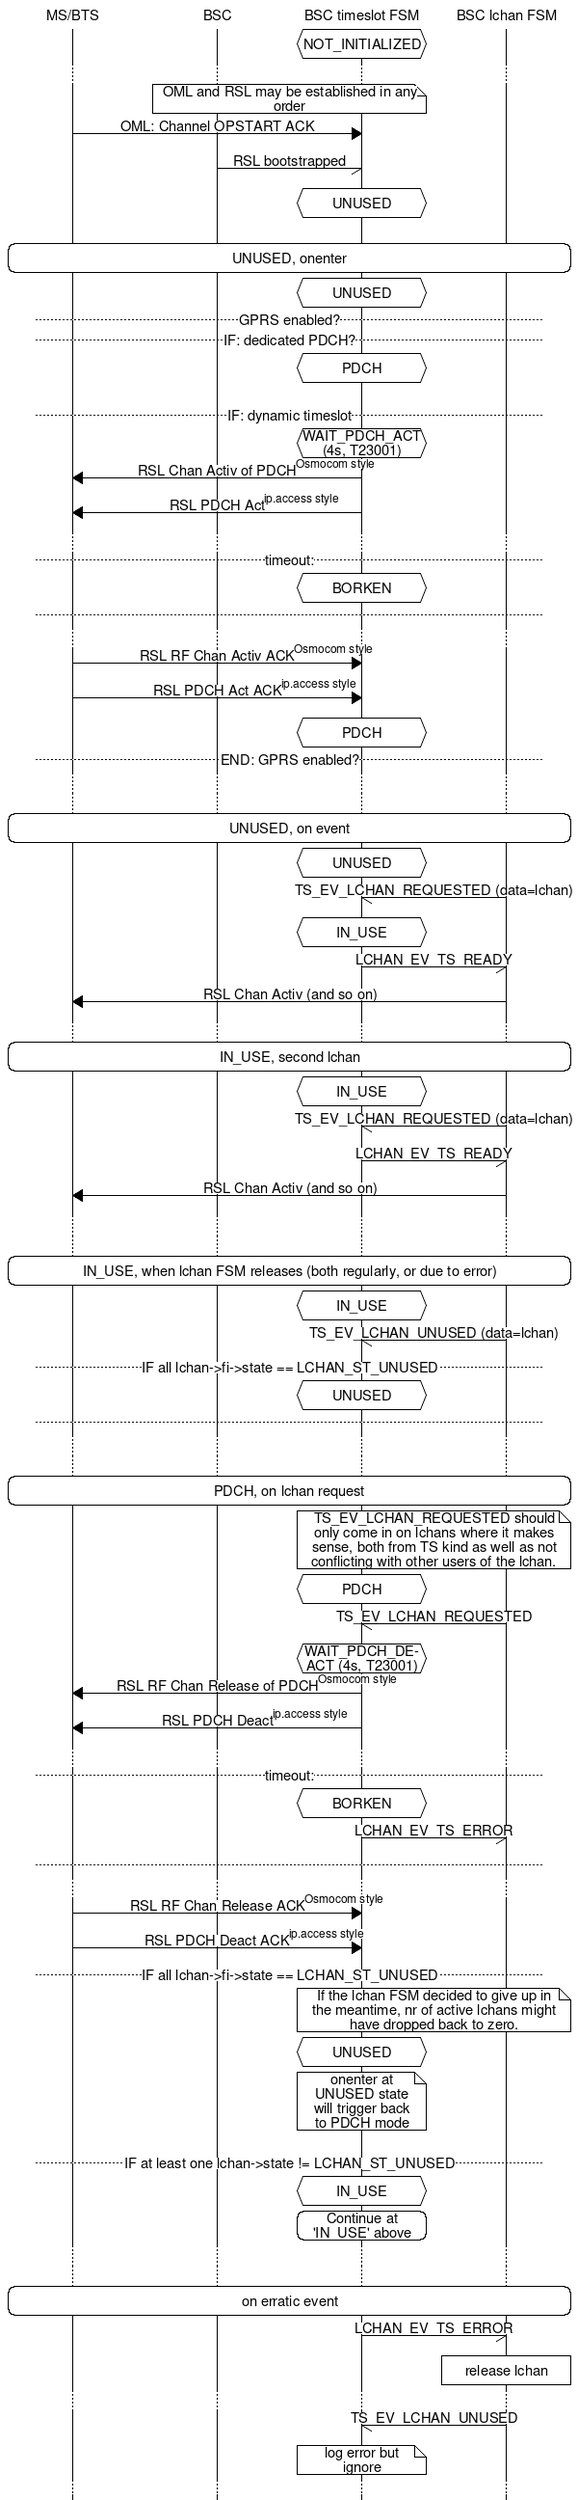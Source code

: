 msc {
	bts [label="MS/BTS"], bsc[label="BSC"], bsc_ts[label="BSC timeslot FSM"], bsc_lchan[label="BSC lchan FSM"];

	bsc_ts abox bsc_ts [label="NOT_INITIALIZED"];

	...;
	bsc note bsc_ts [label="OML and RSL may be established in any order"];
	bts => bsc_ts [label="OML: Channel OPSTART ACK"];
	bsc -> bsc_ts [label="RSL bootstrapped"];
	bsc_ts abox bsc_ts [label="UNUSED"];

	|||;
	bts rbox bsc_lchan [label="UNUSED, onenter"];
	bsc_ts abox bsc_ts [label="UNUSED"];
	--- [label="GPRS enabled?"];
	--- [label="IF: dedicated PDCH?"];
	bsc_ts abox bsc_ts [label="PDCH"];

	|||;
	--- [label="IF: dynamic timeslot"];
	bsc_ts abox bsc_ts [label="WAIT_PDCH_ACT (4s, T23001)"];
	bts <= bsc_ts [label="RSL Chan Activ of PDCH",ID="Osmocom style"];
	bts <= bsc_ts [label="RSL PDCH Act",ID="ip.access style"];
	...;
	--- [label="timeout:"];
	bsc_ts abox bsc_ts [label="BORKEN"];
	---;
	...;
	bts => bsc_ts [label="RSL RF Chan Activ ACK",ID="Osmocom style"];
	bts => bsc_ts [label="RSL PDCH Act ACK",ID="ip.access style"];
	bsc_ts abox bsc_ts [label="PDCH"];

	--- [label="END: GPRS enabled?"];
	...;
	...;

	bts rbox bsc_lchan [label="UNUSED, on event"];
	bsc_ts abox bsc_ts [label="UNUSED"];
	bsc_ts <- bsc_lchan [label="TS_EV_LCHAN_REQUESTED (data=lchan)"];
	bsc_ts abox bsc_ts [label="IN_USE"];
	bsc_ts -> bsc_lchan [label="LCHAN_EV_TS_READY"];
	bts <= bsc_lchan [label="RSL Chan Activ (and so on)"];
	...;
	bts rbox bsc_lchan [label="IN_USE, second lchan"];
	bsc_ts abox bsc_ts [label="IN_USE"];
	bsc_ts <- bsc_lchan [label="TS_EV_LCHAN_REQUESTED (data=lchan)"];
	bsc_ts -> bsc_lchan [label="LCHAN_EV_TS_READY"];
	bts <= bsc_lchan [label="RSL Chan Activ (and so on)"];
	...;
	...;
	bts rbox bsc_lchan [label="IN_USE, when lchan FSM releases (both regularly, or due to error)"];
	bsc_ts abox bsc_ts [label="IN_USE"];
	bsc_ts <- bsc_lchan [label="TS_EV_LCHAN_UNUSED (data=lchan)"];
	--- [label="IF all lchan->fi->state == LCHAN_ST_UNUSED"];
	bsc_ts abox bsc_ts [label="UNUSED"];
	---;
	...;
	...;


	bts rbox bsc_lchan [label="PDCH, on lchan request"];
	bsc_ts note bsc_lchan [label="TS_EV_LCHAN_REQUESTED should only come in on
		lchans where it makes sense, both from TS kind as well as not
		conflicting with other users of the lchan."];

	bsc_ts abox bsc_ts [label="PDCH"];
	bsc_ts <- bsc_lchan [label="TS_EV_LCHAN_REQUESTED"];
	bsc_ts abox bsc_ts [label="WAIT_PDCH_DEACT (4s, T23001)"];
	bts <= bsc_ts [label="RSL RF Chan Release of PDCH",ID="Osmocom style"];
	bts <= bsc_ts [label="RSL PDCH Deact",ID="ip.access style"];
	...;
	--- [label="timeout:"];
	bsc_ts abox bsc_ts [label="BORKEN"];
	bsc_ts -> bsc_lchan [label="LCHAN_EV_TS_ERROR"];
	---;
	...;
	bts => bsc_ts [label="RSL RF Chan Release ACK",ID="Osmocom style"];
	bts => bsc_ts [label="RSL PDCH Deact ACK",ID="ip.access style"];
	--- [label="IF all lchan->fi->state == LCHAN_ST_UNUSED"];
	bsc_ts note bsc_lchan [label="If the lchan FSM decided to give up in the
		meantime, nr of active lchans might have dropped back to zero."];
	bsc_ts abox bsc_ts [label="UNUSED"];
	bsc_ts note bsc_ts [label="onenter at UNUSED state will trigger back to
		PDCH mode"];
	|||;
	--- [label="IF at least one lchan->state != LCHAN_ST_UNUSED"];
	bsc_ts abox bsc_ts [label="IN_USE"];
	bsc_ts rbox bsc_ts [label="Continue at 'IN_USE' above"];
	...;
	...;

	bts rbox bsc_lchan [label="on erratic event"];
	bsc_ts -> bsc_lchan [label="LCHAN_EV_TS_ERROR"];
	bsc_lchan box bsc_lchan [label="release lchan"];
	...;
	bsc_ts <- bsc_lchan [label="TS_EV_LCHAN_UNUSED"];
	bsc_ts note bsc_ts [label="log error but ignore"];
	...;

}
